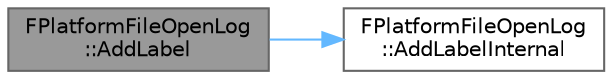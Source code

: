 digraph "FPlatformFileOpenLog::AddLabel"
{
 // INTERACTIVE_SVG=YES
 // LATEX_PDF_SIZE
  bgcolor="transparent";
  edge [fontname=Helvetica,fontsize=10,labelfontname=Helvetica,labelfontsize=10];
  node [fontname=Helvetica,fontsize=10,shape=box,height=0.2,width=0.4];
  rankdir="LR";
  Node1 [id="Node000001",label="FPlatformFileOpenLog\l::AddLabel",height=0.2,width=0.4,color="gray40", fillcolor="grey60", style="filled", fontcolor="black",tooltip=" "];
  Node1 -> Node2 [id="edge1_Node000001_Node000002",color="steelblue1",style="solid",tooltip=" "];
  Node2 [id="Node000002",label="FPlatformFileOpenLog\l::AddLabelInternal",height=0.2,width=0.4,color="grey40", fillcolor="white", style="filled",URL="$d4/df9/classFPlatformFileOpenLog.html#a615f74131504bb877b31e67cd2eaa087",tooltip=" "];
}
